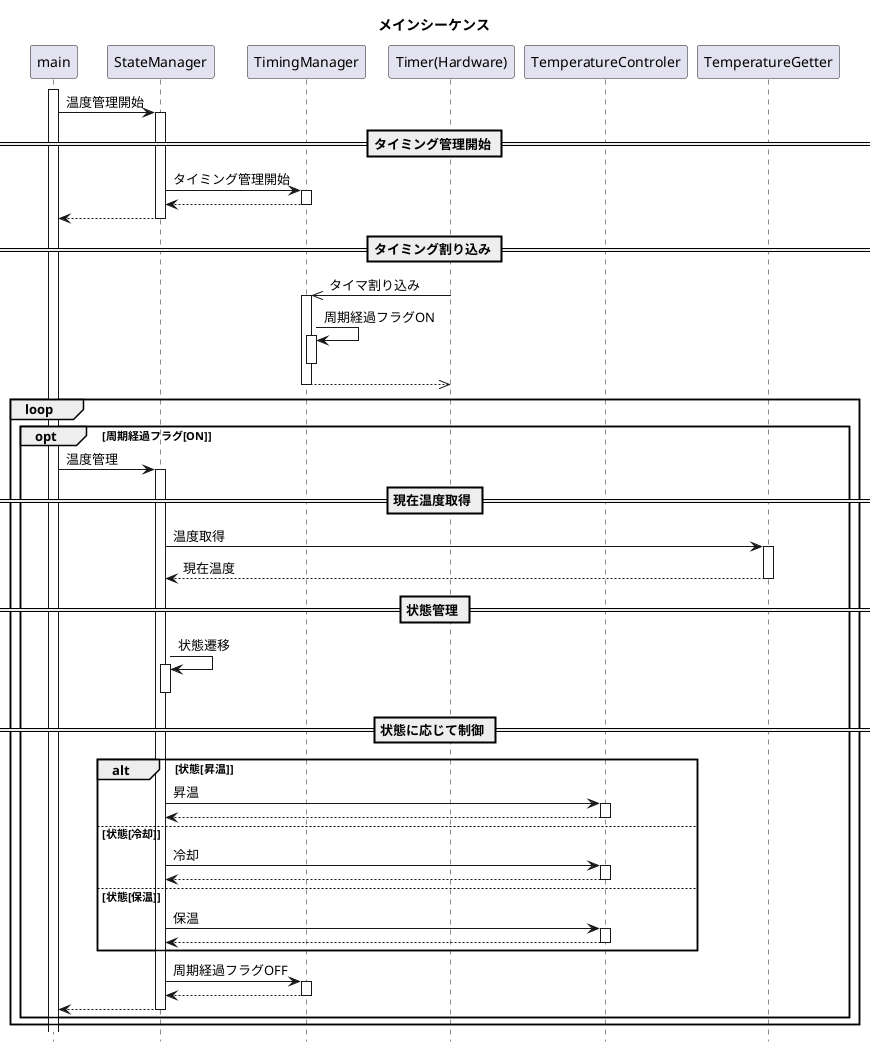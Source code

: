 @startuml

hide footbox

title メインシーケンス


participant "main" as FuncMain
participant "StateManager" as ClassStateManager
participant "TimingManager" as ClassTimingManager
participant "Timer(Hardware)" as HardwareTimer
participant "TemperatureControler" as ClassTemperatureControler
participant "TemperatureGetter" as ClassTemperatureGetter

activate FuncMain

FuncMain -> ClassStateManager : 温度管理開始
  activate ClassStateManager

== タイミング管理開始 ==
ClassStateManager -> ClassTimingManager : タイミング管理開始
  activate ClassTimingManager
ClassStateManager <-- ClassTimingManager
  deactivate ClassTimingManager

FuncMain <-- ClassStateManager
  deactivate ClassStateManager

== タイミング割り込み ==
ClassTimingManager <<- HardwareTimer : タイマ割り込み
  activate ClassTimingManager
ClassTimingManager -> ClassTimingManager : 周期経過フラグON
  activate ClassTimingManager
  deactivate ClassTimingManager
ClassTimingManager -->> HardwareTimer
  deactivate ClassTimingManager

loop
  opt 周期経過フラグ[ON]
  FuncMain -> ClassStateManager : 温度管理
    activate ClassStateManager
    == 現在温度取得 ==
    ClassStateManager -> ClassTemperatureGetter : 温度取得
      activate ClassTemperatureGetter
    ClassStateManager <-- ClassTemperatureGetter : 現在温度
      deactivate ClassTemperatureGetter

    == 状態管理 ==
    ClassStateManager -> ClassStateManager : 状態遷移
      activate ClassStateManager
      deactivate ClassStateManager

    == 状態に応じて制御 ==
    alt 状態[昇温]
      ClassStateManager -> ClassTemperatureControler : 昇温
        activate ClassTemperatureControler
      ClassStateManager <-- ClassTemperatureControler
        deactivate ClassTemperatureControler
    else 状態[冷却]
      ClassStateManager -> ClassTemperatureControler : 冷却
        activate ClassTemperatureControler
      ClassStateManager <-- ClassTemperatureControler
        deactivate ClassTemperatureControler
    else 状態[保温]
      ClassStateManager -> ClassTemperatureControler : 保温
        activate ClassTemperatureControler
      ClassStateManager <-- ClassTemperatureControler
        deactivate ClassTemperatureControler
    end
    ClassStateManager -> ClassTimingManager :  周期経過フラグOFF
      activate ClassTimingManager
    ClassStateManager <-- ClassTimingManager
      deactivate ClassTimingManager

    FuncMain <-- ClassStateManager
      deactivate ClassStateManager
  end
end
@enduml
